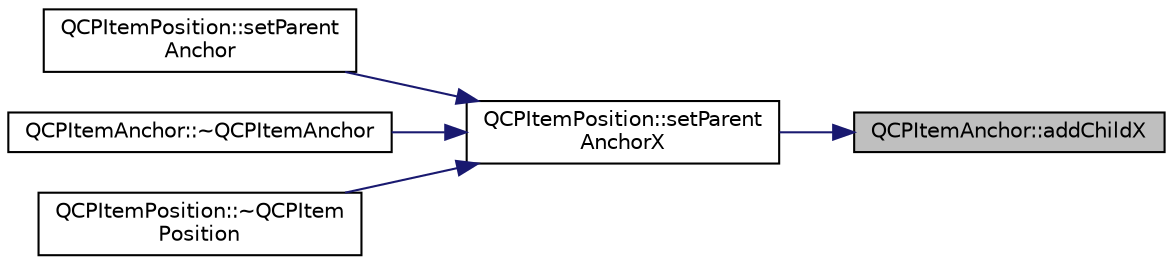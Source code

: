 digraph "QCPItemAnchor::addChildX"
{
 // LATEX_PDF_SIZE
  edge [fontname="Helvetica",fontsize="10",labelfontname="Helvetica",labelfontsize="10"];
  node [fontname="Helvetica",fontsize="10",shape=record];
  rankdir="RL";
  Node1 [label="QCPItemAnchor::addChildX",height=0.2,width=0.4,color="black", fillcolor="grey75", style="filled", fontcolor="black",tooltip=" "];
  Node1 -> Node2 [dir="back",color="midnightblue",fontsize="10",style="solid",fontname="Helvetica"];
  Node2 [label="QCPItemPosition::setParent\lAnchorX",height=0.2,width=0.4,color="black", fillcolor="white", style="filled",URL="$classQCPItemPosition.html#add71461a973927c74e42179480916d9c",tooltip=" "];
  Node2 -> Node3 [dir="back",color="midnightblue",fontsize="10",style="solid",fontname="Helvetica"];
  Node3 [label="QCPItemPosition::setParent\lAnchor",height=0.2,width=0.4,color="black", fillcolor="white", style="filled",URL="$classQCPItemPosition.html#ac094d67a95d2dceafa0d50b9db3a7e51",tooltip=" "];
  Node2 -> Node4 [dir="back",color="midnightblue",fontsize="10",style="solid",fontname="Helvetica"];
  Node4 [label="QCPItemAnchor::~QCPItemAnchor",height=0.2,width=0.4,color="black", fillcolor="white", style="filled",URL="$classQCPItemAnchor.html#a1868559407600688ee4d1a4621e81ceb",tooltip=" "];
  Node2 -> Node5 [dir="back",color="midnightblue",fontsize="10",style="solid",fontname="Helvetica"];
  Node5 [label="QCPItemPosition::~QCPItem\lPosition",height=0.2,width=0.4,color="black", fillcolor="white", style="filled",URL="$classQCPItemPosition.html#a21f585ffa8d8e3a6ba0cc450701bca5a",tooltip=" "];
}
